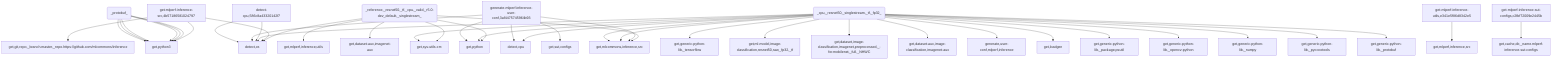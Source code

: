 graph TD
    app-mlperf-inference,d775cac873ee4231_(_reference,_resnet50,_tf,_cpu,_valid,_r5.0-dev_default,_singlestream_) --> detect,os
    app-mlperf-inference,d775cac873ee4231_(_reference,_resnet50,_tf,_cpu,_valid,_r5.0-dev_default,_singlestream_) --> get,sys-utils-cm
    app-mlperf-inference,d775cac873ee4231_(_reference,_resnet50,_tf,_cpu,_valid,_r5.0-dev_default,_singlestream_) --> get,python
    get-mlperf-inference-src,4b57186581024797 --> detect,os
    get-mlperf-inference-src,4b57186581024797 --> get,python3
    get-mlperf-inference-src,4b57186581024797 --> get,git,repo,_branch.master,_repo.https://github.com/mlcommons/inference
    app-mlperf-inference,d775cac873ee4231_(_reference,_resnet50,_tf,_cpu,_valid,_r5.0-dev_default,_singlestream_) --> get,mlcommons,inference,src
    get-mlperf-inference-utils,e341e5f86d8342e5 --> get,mlperf,inference,src
    app-mlperf-inference,d775cac873ee4231_(_reference,_resnet50,_tf,_cpu,_valid,_r5.0-dev_default,_singlestream_) --> get,mlperf,inference,utils
    app-mlperf-inference,d775cac873ee4231_(_reference,_resnet50,_tf,_cpu,_valid,_r5.0-dev_default,_singlestream_) --> get,dataset-aux,imagenet-aux
    app-mlperf-inference-mlcommons-python,ff149e9781fc4b65_(_cpu,_resnet50,_singlestream,_tf,_fp32_) --> detect,os
    detect-cpu,586c8a43320142f7 --> detect,os
    app-mlperf-inference-mlcommons-python,ff149e9781fc4b65_(_cpu,_resnet50,_singlestream,_tf,_fp32_) --> detect,cpu
    app-mlperf-inference-mlcommons-python,ff149e9781fc4b65_(_cpu,_resnet50,_singlestream,_tf,_fp32_) --> get,sys-utils-cm
    app-mlperf-inference-mlcommons-python,ff149e9781fc4b65_(_cpu,_resnet50,_singlestream,_tf,_fp32_) --> get,python
    get-generic-python-lib,94b62a682bc44791_(_tensorflow_) --> get,python3
    app-mlperf-inference-mlcommons-python,ff149e9781fc4b65_(_cpu,_resnet50,_singlestream,_tf,_fp32_) --> get,generic-python-lib,_tensorflow
    app-mlperf-inference-mlcommons-python,ff149e9781fc4b65_(_cpu,_resnet50,_singlestream,_tf,_fp32_) --> get,ml-model,image-classification,resnet50,raw,_fp32,_tf
    app-mlperf-inference-mlcommons-python,ff149e9781fc4b65_(_cpu,_resnet50,_singlestream,_tf,_fp32_) --> get,dataset,image-classification,imagenet,preprocessed,_-for.mobilenet,_full,_NHWC
    app-mlperf-inference-mlcommons-python,ff149e9781fc4b65_(_cpu,_resnet50,_singlestream,_tf,_fp32_) --> get,dataset-aux,image-classification,imagenet-aux
    generate-mlperf-inference-user-conf,3af4475745964b93 --> detect,os
    detect-cpu,586c8a43320142f7 --> detect,os
    generate-mlperf-inference-user-conf,3af4475745964b93 --> detect,cpu
    generate-mlperf-inference-user-conf,3af4475745964b93 --> get,python
    generate-mlperf-inference-user-conf,3af4475745964b93 --> get,mlcommons,inference,src
    get-mlperf-inference-sut-configs,c2fbf72009e2445b --> get,cache,dir,_name.mlperf-inference-sut-configs
    generate-mlperf-inference-user-conf,3af4475745964b93 --> get,sut,configs
    app-mlperf-inference-mlcommons-python,ff149e9781fc4b65_(_cpu,_resnet50,_singlestream,_tf,_fp32_) --> generate,user-conf,mlperf,inference
    app-mlperf-inference-mlcommons-python,ff149e9781fc4b65_(_cpu,_resnet50,_singlestream,_tf,_fp32_) --> get,loadgen
    app-mlperf-inference-mlcommons-python,ff149e9781fc4b65_(_cpu,_resnet50,_singlestream,_tf,_fp32_) --> get,mlcommons,inference,src
    app-mlperf-inference-mlcommons-python,ff149e9781fc4b65_(_cpu,_resnet50,_singlestream,_tf,_fp32_) --> get,mlcommons,inference,src
    get-generic-python-lib,94b62a682bc44791_(_package.psutil_) --> get,python3
    app-mlperf-inference-mlcommons-python,ff149e9781fc4b65_(_cpu,_resnet50,_singlestream,_tf,_fp32_) --> get,generic-python-lib,_package.psutil
    get-generic-python-lib,94b62a682bc44791_(_opencv-python_) --> get,python3
    app-mlperf-inference-mlcommons-python,ff149e9781fc4b65_(_cpu,_resnet50,_singlestream,_tf,_fp32_) --> get,generic-python-lib,_opencv-python
    get-generic-python-lib,94b62a682bc44791_(_numpy_) --> get,python3
    app-mlperf-inference-mlcommons-python,ff149e9781fc4b65_(_cpu,_resnet50,_singlestream,_tf,_fp32_) --> get,generic-python-lib,_numpy
    get-generic-python-lib,94b62a682bc44791_(_pycocotools_) --> get,python3
    app-mlperf-inference-mlcommons-python,ff149e9781fc4b65_(_cpu,_resnet50,_singlestream,_tf,_fp32_) --> get,generic-python-lib,_pycocotools
    get-generic-python-lib,94b62a682bc44791_(_protobuf_) --> get,python3
    app-mlperf-inference-mlcommons-python,ff149e9781fc4b65_(_cpu,_resnet50,_singlestream,_tf,_fp32_) --> get,generic-python-lib,_protobuf